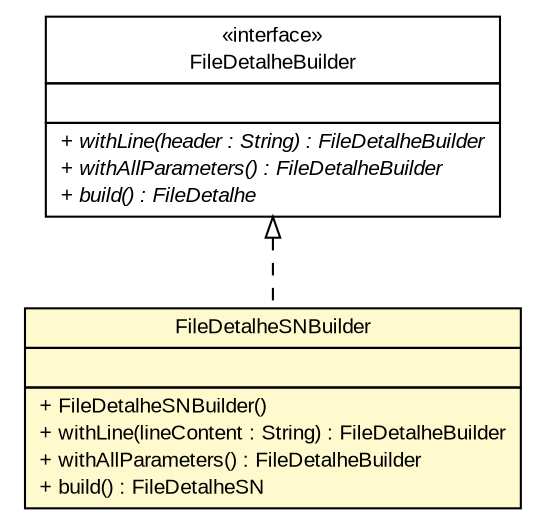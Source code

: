 #!/usr/local/bin/dot
#
# Class diagram 
# Generated by UMLGraph version R5_6 (http://www.umlgraph.org/)
#

digraph G {
	edge [fontname="arial",fontsize=10,labelfontname="arial",labelfontsize=10];
	node [fontname="arial",fontsize=10,shape=plaintext];
	nodesep=0.25;
	ranksep=0.5;
	// br.gov.to.sefaz.arr.processamento.domain.detalhe.FileDetalheBuilder
	c61945 [label=<<table title="br.gov.to.sefaz.arr.processamento.domain.detalhe.FileDetalheBuilder" border="0" cellborder="1" cellspacing="0" cellpadding="2" port="p" href="../../FileDetalheBuilder.html">
		<tr><td><table border="0" cellspacing="0" cellpadding="1">
<tr><td align="center" balign="center"> &#171;interface&#187; </td></tr>
<tr><td align="center" balign="center"> FileDetalheBuilder </td></tr>
		</table></td></tr>
		<tr><td><table border="0" cellspacing="0" cellpadding="1">
<tr><td align="left" balign="left">  </td></tr>
		</table></td></tr>
		<tr><td><table border="0" cellspacing="0" cellpadding="1">
<tr><td align="left" balign="left"><font face="arial italic" point-size="10.0"> + withLine(header : String) : FileDetalheBuilder </font></td></tr>
<tr><td align="left" balign="left"><font face="arial italic" point-size="10.0"> + withAllParameters() : FileDetalheBuilder </font></td></tr>
<tr><td align="left" balign="left"><font face="arial italic" point-size="10.0"> + build() : FileDetalhe </font></td></tr>
		</table></td></tr>
		</table>>, URL="../../FileDetalheBuilder.html", fontname="arial", fontcolor="black", fontsize=10.0];
	// br.gov.to.sefaz.arr.processamento.domain.detalhe.simplesnacional.builder.FileDetalheSNBuilder
	c61947 [label=<<table title="br.gov.to.sefaz.arr.processamento.domain.detalhe.simplesnacional.builder.FileDetalheSNBuilder" border="0" cellborder="1" cellspacing="0" cellpadding="2" port="p" bgcolor="lemonChiffon" href="./FileDetalheSNBuilder.html">
		<tr><td><table border="0" cellspacing="0" cellpadding="1">
<tr><td align="center" balign="center"> FileDetalheSNBuilder </td></tr>
		</table></td></tr>
		<tr><td><table border="0" cellspacing="0" cellpadding="1">
<tr><td align="left" balign="left">  </td></tr>
		</table></td></tr>
		<tr><td><table border="0" cellspacing="0" cellpadding="1">
<tr><td align="left" balign="left"> + FileDetalheSNBuilder() </td></tr>
<tr><td align="left" balign="left"> + withLine(lineContent : String) : FileDetalheBuilder </td></tr>
<tr><td align="left" balign="left"> + withAllParameters() : FileDetalheBuilder </td></tr>
<tr><td align="left" balign="left"> + build() : FileDetalheSN </td></tr>
		</table></td></tr>
		</table>>, URL="./FileDetalheSNBuilder.html", fontname="arial", fontcolor="black", fontsize=10.0];
	//br.gov.to.sefaz.arr.processamento.domain.detalhe.simplesnacional.builder.FileDetalheSNBuilder implements br.gov.to.sefaz.arr.processamento.domain.detalhe.FileDetalheBuilder
	c61945:p -> c61947:p [dir=back,arrowtail=empty,style=dashed];
}

